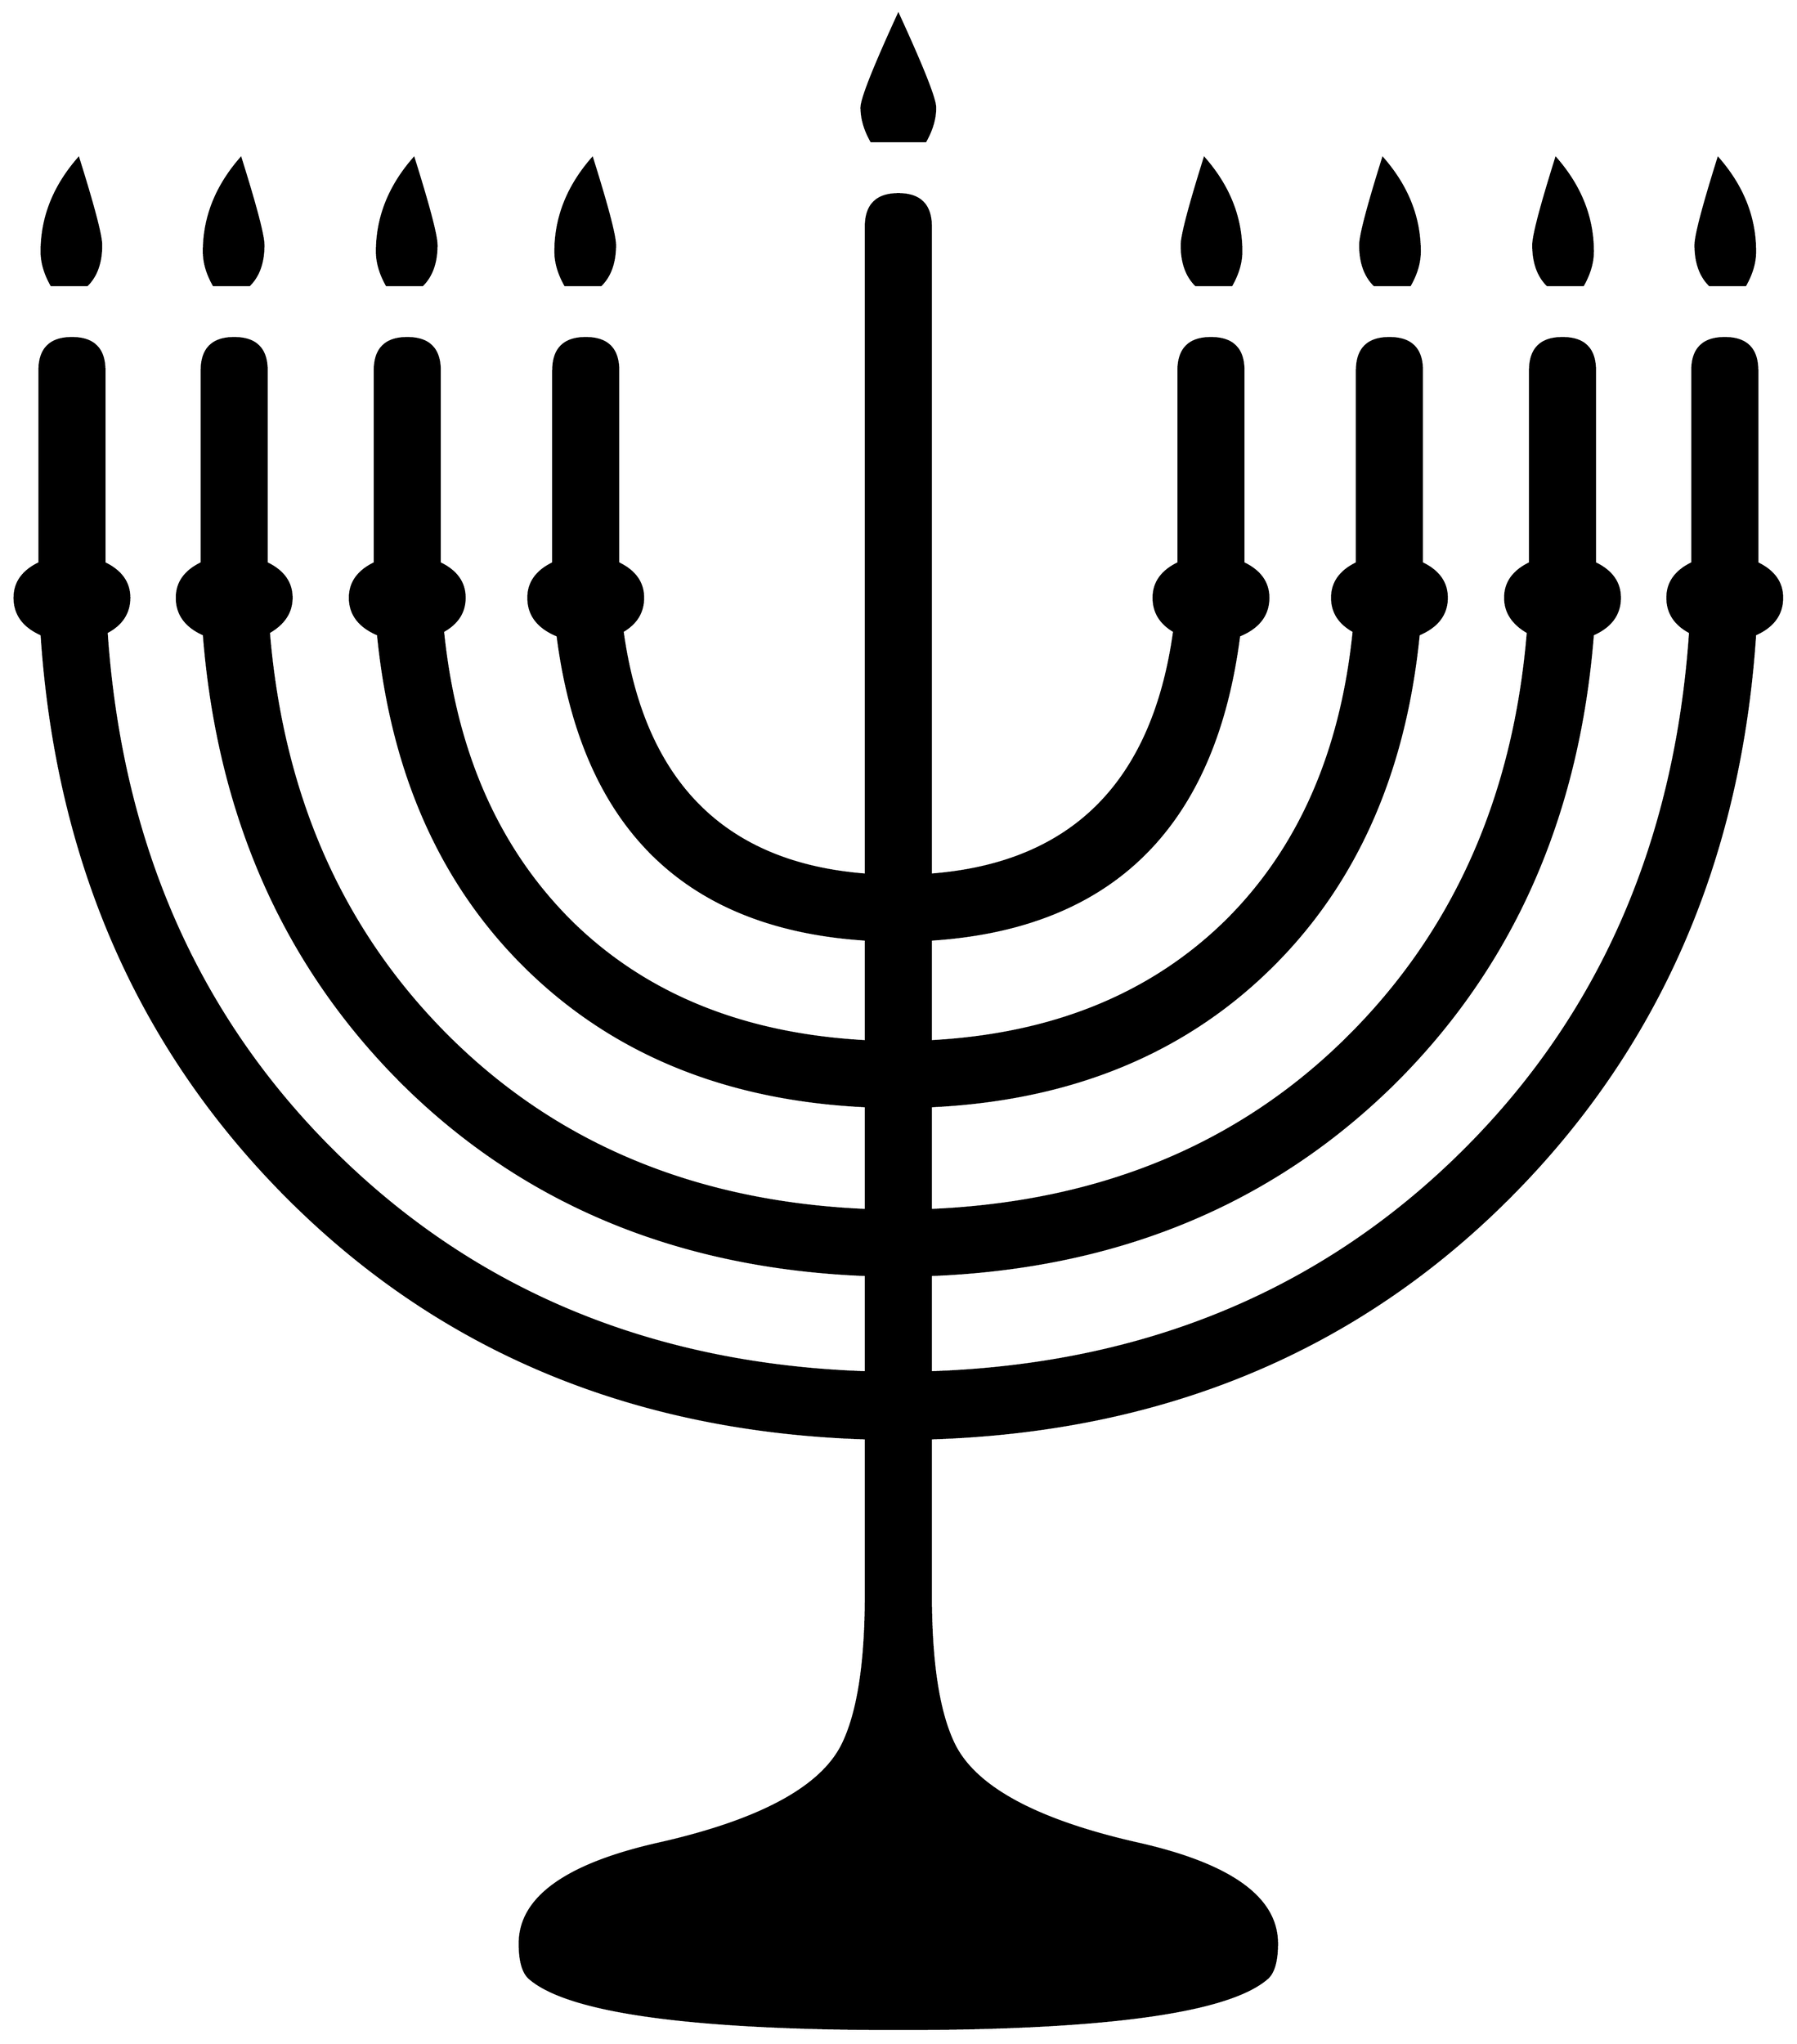 


\begin{tikzpicture}[y=0.80pt, x=0.80pt, yscale=-1.0, xscale=1.0, inner sep=0pt, outer sep=0pt]
\begin{scope}[shift={(100.0,1739.0)},nonzero rule]
  \path[draw=.,fill=.,line width=1.600pt] (1707.0,-1327.0) ..
    controls (1707.0,-1317.0) and (1704.0,-1306.667) ..
    (1698.0,-1296.0) -- (1665.0,-1296.0) .. controls
    (1656.333,-1304.667) and (1652.0,-1317.0) .. (1652.0,-1333.0) ..
    controls (1652.0,-1341.667) and (1659.0,-1368.333) ..
    (1673.0,-1413.0) .. controls (1695.667,-1387.0) and
    (1707.0,-1358.333) .. (1707.0,-1327.0) --
    cycle(1557.0,-1327.0) .. controls (1557.0,-1317.0) and
    (1554.0,-1306.667) .. (1548.0,-1296.0) -- (1515.0,-1296.0) ..
    controls (1506.333,-1304.667) and (1502.0,-1317.0) ..
    (1502.0,-1333.0) .. controls (1502.0,-1341.667) and
    (1509.0,-1368.333) .. (1523.0,-1413.0) .. controls
    (1545.667,-1387.0) and (1557.0,-1358.333) .. (1557.0,-1327.0) --
    cycle(1397.0,-1327.0) .. controls (1397.0,-1317.0) and
    (1394.0,-1306.667) .. (1388.0,-1296.0) -- (1355.0,-1296.0) ..
    controls (1346.333,-1304.667) and (1342.0,-1317.0) ..
    (1342.0,-1333.0) .. controls (1342.0,-1341.667) and
    (1349.0,-1368.333) .. (1363.0,-1413.0) .. controls
    (1385.667,-1387.0) and (1397.0,-1358.333) .. (1397.0,-1327.0) --
    cycle(1232.0,-1327.0) .. controls (1232.0,-1317.0) and
    (1229.0,-1306.667) .. (1223.0,-1296.0) -- (1190.0,-1296.0) ..
    controls (1181.333,-1304.667) and (1177.0,-1317.0) ..
    (1177.0,-1333.0) .. controls (1177.0,-1341.667) and
    (1184.0,-1368.333) .. (1198.0,-1413.0) .. controls
    (1220.667,-1387.0) and (1232.0,-1358.333) .. (1232.0,-1327.0) --
    cycle(949.0,-1460.0) .. controls (949.0,-1450.0) and
    (946.0,-1439.667) .. (940.0,-1429.0) -- (890.0,-1429.0) ..
    controls (884.0,-1439.667) and (881.0,-1450.0) ..
    (881.0,-1460.0) .. controls (881.0,-1468.0) and
    (892.333,-1496.667) .. (915.0,-1546.0) .. controls
    (937.667,-1496.667) and (949.0,-1468.0) .. (949.0,-1460.0) --
    cycle(653.0,-1333.0) .. controls (653.0,-1317.0) and
    (648.667,-1304.667) .. (640.0,-1296.0) -- (607.0,-1296.0) ..
    controls (601.0,-1306.667) and (598.0,-1317.0) ..
    (598.0,-1327.0) .. controls (598.0,-1358.333) and
    (609.333,-1387.0) .. (632.0,-1413.0) .. controls
    (646.0,-1368.333) and (653.0,-1341.667) .. (653.0,-1333.0) --
    cycle(488.0,-1333.0) .. controls (488.0,-1317.0) and
    (483.667,-1304.667) .. (475.0,-1296.0) -- (442.0,-1296.0) ..
    controls (436.0,-1306.667) and (433.0,-1317.0) ..
    (433.0,-1327.0) .. controls (433.0,-1358.333) and
    (444.333,-1387.0) .. (467.0,-1413.0) .. controls
    (481.0,-1368.333) and (488.0,-1341.667) .. (488.0,-1333.0) --
    cycle(328.0,-1333.0) .. controls (328.0,-1317.0) and
    (323.667,-1304.667) .. (315.0,-1296.0) -- (282.0,-1296.0) ..
    controls (276.0,-1306.667) and (273.0,-1317.0) ..
    (273.0,-1327.0) .. controls (273.0,-1358.333) and
    (284.333,-1387.0) .. (307.0,-1413.0) .. controls
    (321.0,-1368.333) and (328.0,-1341.667) .. (328.0,-1333.0) --
    cycle(178.0,-1333.0) .. controls (178.0,-1317.0) and
    (173.667,-1304.667) .. (165.0,-1296.0) -- (132.0,-1296.0) ..
    controls (126.0,-1306.667) and (123.0,-1317.0) ..
    (123.0,-1327.0) .. controls (123.0,-1358.333) and
    (134.333,-1387.0) .. (157.0,-1413.0) .. controls
    (171.0,-1368.333) and (178.0,-1341.667) .. (178.0,-1333.0) --
    cycle(1732.0,-1007.0) .. controls (1732.0,-991.667) and
    (1723.667,-980.333) .. (1707.0,-973.0) .. controls
    (1693.0,-761.667) and (1615.667,-586.667) .. (1475.0,-448.0) ..
    controls (1334.333,-309.333) and (1157.667,-236.667) ..
    (945.0,-230.0) -- (945.0,-85.0) .. controls (945.0,-23.0)
    and (952.0,22.667) .. (966.0,52.0) .. controls (985.333,92.667)
    and (1042.667,123.667) .. (1138.0,145.0) .. controls
    (1222.667,164.333) and (1265.0,195.0) .. (1265.0,237.0) ..
    controls (1265.0,253.0) and (1262.0,263.667) .. (1256.0,269.0)
    .. controls (1220.0,300.333) and (1106.333,316.0) ..
    (915.0,316.0) .. controls (723.667,316.0) and (610.0,300.333) ..
    (574.0,269.0) .. controls (568.0,263.667) and (565.0,253.0) ..
    (565.0,237.0) .. controls (565.0,195.0) and (607.333,164.333) ..
    (692.0,145.0) .. controls (787.333,123.667) and (844.667,92.667) ..
    (864.0,52.0) .. controls (878.0,22.667) and (885.0,-23.0) ..
    (885.0,-85.0) -- (885.0,-230.0) .. controls (672.333,-236.667)
    and (495.667,-309.333) .. (355.0,-448.0) .. controls
    (214.333,-586.667) and (137.0,-761.667) .. (123.0,-973.0) ..
    controls (106.333,-980.333) and (98.0,-991.667) .. (98.0,-1007.0)
    .. controls (98.0,-1021.0) and (105.667,-1031.667) ..
    (121.0,-1039.0) -- (121.0,-1217.0) .. controls
    (121.0,-1237.0) and (131.0,-1247.0) .. (151.0,-1247.0) ..
    controls (171.0,-1247.0) and (181.0,-1237.0) ..
    (181.0,-1217.0) -- (181.0,-1039.0) .. controls
    (196.333,-1031.667) and (204.0,-1021.0) .. (204.0,-1007.0) ..
    controls (204.0,-993.0) and (197.0,-982.333) .. (183.0,-975.0)
    .. controls (196.333,-779.667) and (267.0,-619.0) ..
    (395.0,-493.0) .. controls (525.0,-365.0) and (688.333,-297.667)
    .. (885.0,-291.0) -- (885.0,-381.0) .. controls
    (713.667,-387.667) and (572.0,-445.667) .. (460.0,-555.0) ..
    controls (348.667,-664.333) and (286.333,-803.667) .. (273.0,-973.0)
    .. controls (256.333,-980.333) and (248.0,-991.667) ..
    (248.0,-1007.0) .. controls (248.0,-1021.0) and
    (255.667,-1031.667) .. (271.0,-1039.0) -- (271.0,-1217.0) ..
    controls (271.0,-1237.0) and (281.0,-1247.0) ..
    (301.0,-1247.0) .. controls (321.0,-1247.0) and
    (331.0,-1237.0) .. (331.0,-1217.0) -- (331.0,-1039.0) ..
    controls (346.333,-1031.667) and (354.0,-1021.0) ..
    (354.0,-1007.0) .. controls (354.0,-993.667) and
    (347.0,-983.0) .. (333.0,-975.0) .. controls (345.667,-821.667)
    and (402.0,-696.0) .. (502.0,-598.0) .. controls
    (602.0,-500.0) and (729.667,-447.667) .. (885.0,-441.0) --
    (885.0,-537.0) .. controls (756.333,-543.0) and (651.667,-585.667)
    .. (571.0,-665.0) .. controls (492.333,-742.333) and
    (446.667,-845.0) .. (434.0,-973.0) .. controls (416.667,-980.333)
    and (408.0,-991.667) .. (408.0,-1007.0) .. controls
    (408.0,-1021.0) and (415.667,-1031.667) .. (431.0,-1039.0) --
    (431.0,-1217.0) .. controls (431.0,-1237.0) and
    (441.0,-1247.0) .. (461.0,-1247.0) .. controls
    (481.0,-1247.0) and (491.0,-1237.0) .. (491.0,-1217.0) --
    (491.0,-1039.0) .. controls (506.333,-1031.667) and
    (514.0,-1021.0) .. (514.0,-1007.0) .. controls
    (514.0,-993.667) and (507.333,-983.333) .. (494.0,-976.0) ..
    controls (505.333,-864.0) and (545.0,-774.333) .. (613.0,-707.0)
    .. controls (681.667,-639.667) and (772.333,-603.0) ..
    (885.0,-597.0) -- (885.0,-691.0) .. controls (717.667,-701.667)
    and (622.667,-795.333) .. (600.0,-972.0) .. controls
    (582.0,-979.333) and (573.0,-991.0) .. (573.0,-1007.0) ..
    controls (573.0,-1021.0) and (580.667,-1031.667) ..
    (596.0,-1039.0) -- (596.0,-1217.0) .. controls
    (596.0,-1237.0) and (606.0,-1247.0) .. (626.0,-1247.0) ..
    controls (646.0,-1247.0) and (656.0,-1237.0) ..
    (656.0,-1217.0) -- (656.0,-1039.0) .. controls
    (671.333,-1031.667) and (679.0,-1021.0) .. (679.0,-1007.0) ..
    controls (679.0,-993.667) and (672.667,-983.333) .. (660.0,-976.0)
    .. controls (679.333,-836.0) and (754.333,-761.0) ..
    (885.0,-751.0) -- (885.0,-1350.0) .. controls
    (885.0,-1370.0) and (895.0,-1380.0) .. (915.0,-1380.0) ..
    controls (935.0,-1380.0) and (945.0,-1370.0) ..
    (945.0,-1350.0) -- (945.0,-751.0) .. controls
    (1075.667,-761.0) and (1150.667,-836.0) .. (1170.0,-976.0) ..
    controls (1157.333,-983.333) and (1151.0,-993.667) ..
    (1151.0,-1007.0) .. controls (1151.0,-1021.0) and
    (1158.667,-1031.667) .. (1174.0,-1039.0) -- (1174.0,-1217.0) ..
    controls (1174.0,-1237.0) and (1184.0,-1247.0) ..
    (1204.0,-1247.0) .. controls (1224.0,-1247.0) and
    (1234.0,-1237.0) .. (1234.0,-1217.0) -- (1234.0,-1039.0) ..
    controls (1249.333,-1031.667) and (1257.0,-1021.0) ..
    (1257.0,-1007.0) .. controls (1257.0,-991.0) and
    (1248.0,-979.333) .. (1230.0,-972.0) .. controls
    (1207.333,-795.333) and (1112.333,-701.667) .. (945.0,-691.0) --
    (945.0,-597.0) .. controls (1057.667,-603.0) and
    (1148.667,-640.0) .. (1218.0,-708.0) .. controls
    (1285.333,-774.667) and (1324.667,-864.0) .. (1336.0,-976.0) ..
    controls (1322.667,-983.333) and (1316.0,-993.667) ..
    (1316.0,-1007.0) .. controls (1316.0,-1021.0) and
    (1323.667,-1031.667) .. (1339.0,-1039.0) -- (1339.0,-1217.0) ..
    controls (1339.0,-1237.0) and (1349.0,-1247.0) ..
    (1369.0,-1247.0) .. controls (1389.0,-1247.0) and
    (1399.0,-1237.0) .. (1399.0,-1217.0) -- (1399.0,-1039.0) ..
    controls (1414.333,-1031.667) and (1422.0,-1021.0) ..
    (1422.0,-1007.0) .. controls (1422.0,-991.667) and
    (1413.333,-980.333) .. (1396.0,-973.0) .. controls
    (1383.333,-845.0) and (1337.667,-742.333) .. (1259.0,-665.0) ..
    controls (1178.333,-585.667) and (1073.667,-543.0) ..
    (945.0,-537.0) -- (945.0,-441.0) .. controls (1100.333,-447.667)
    and (1228.0,-500.0) .. (1328.0,-598.0) .. controls
    (1428.0,-696.0) and (1484.333,-821.667) .. (1497.0,-975.0) ..
    controls (1483.0,-983.0) and (1476.0,-993.667) ..
    (1476.0,-1007.0) .. controls (1476.0,-1021.0) and
    (1483.667,-1031.667) .. (1499.0,-1039.0) -- (1499.0,-1217.0) ..
    controls (1499.0,-1237.0) and (1509.0,-1247.0) ..
    (1529.0,-1247.0) .. controls (1549.0,-1247.0) and
    (1559.0,-1237.0) .. (1559.0,-1217.0) -- (1559.0,-1039.0) ..
    controls (1574.333,-1031.667) and (1582.0,-1021.0) ..
    (1582.0,-1007.0) .. controls (1582.0,-991.667) and
    (1573.667,-980.333) .. (1557.0,-973.0) .. controls
    (1543.667,-803.667) and (1481.667,-664.667) .. (1371.0,-556.0) ..
    controls (1258.333,-446.0) and (1116.333,-387.667) ..
    (945.0,-381.0) -- (945.0,-291.0) .. controls (1141.667,-297.667)
    and (1305.0,-365.0) .. (1435.0,-493.0) .. controls
    (1563.0,-619.0) and (1633.667,-779.667) .. (1647.0,-975.0) ..
    controls (1633.0,-982.333) and (1626.0,-993.0) ..
    (1626.0,-1007.0) .. controls (1626.0,-1021.0) and
    (1633.667,-1031.667) .. (1649.0,-1039.0) -- (1649.0,-1217.0) ..
    controls (1649.0,-1237.0) and (1659.0,-1247.0) ..
    (1679.0,-1247.0) .. controls (1699.0,-1247.0) and
    (1709.0,-1237.0) .. (1709.0,-1217.0) -- (1709.0,-1039.0) ..
    controls (1724.333,-1031.667) and (1732.0,-1021.0) ..
    (1732.0,-1007.0) -- cycle;
\end{scope}

\end{tikzpicture}

